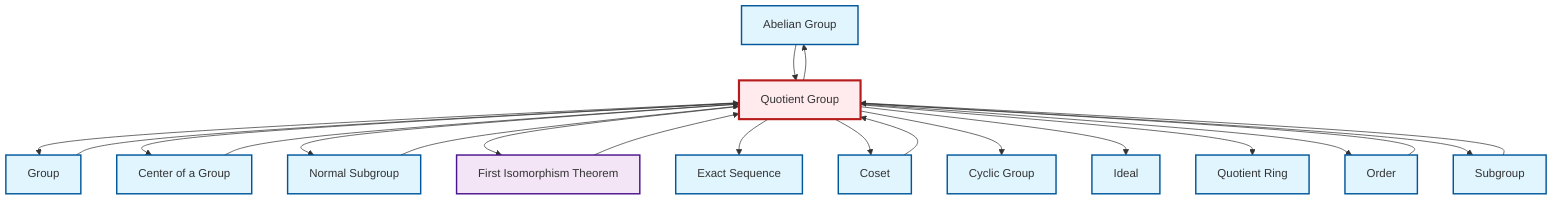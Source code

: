 graph TD
    classDef definition fill:#e1f5fe,stroke:#01579b,stroke-width:2px
    classDef theorem fill:#f3e5f5,stroke:#4a148c,stroke-width:2px
    classDef axiom fill:#fff3e0,stroke:#e65100,stroke-width:2px
    classDef example fill:#e8f5e9,stroke:#1b5e20,stroke-width:2px
    classDef current fill:#ffebee,stroke:#b71c1c,stroke-width:3px
    def-abelian-group["Abelian Group"]:::definition
    def-quotient-ring["Quotient Ring"]:::definition
    def-subgroup["Subgroup"]:::definition
    def-cyclic-group["Cyclic Group"]:::definition
    def-group["Group"]:::definition
    def-center-of-group["Center of a Group"]:::definition
    def-quotient-group["Quotient Group"]:::definition
    thm-first-isomorphism["First Isomorphism Theorem"]:::theorem
    def-exact-sequence["Exact Sequence"]:::definition
    def-normal-subgroup["Normal Subgroup"]:::definition
    def-coset["Coset"]:::definition
    def-order["Order"]:::definition
    def-ideal["Ideal"]:::definition
    def-quotient-group --> def-abelian-group
    def-abelian-group --> def-quotient-group
    thm-first-isomorphism --> def-quotient-group
    def-quotient-group --> def-group
    def-quotient-group --> def-center-of-group
    def-quotient-group --> def-normal-subgroup
    def-quotient-group --> thm-first-isomorphism
    def-center-of-group --> def-quotient-group
    def-order --> def-quotient-group
    def-group --> def-quotient-group
    def-quotient-group --> def-exact-sequence
    def-coset --> def-quotient-group
    def-normal-subgroup --> def-quotient-group
    def-quotient-group --> def-coset
    def-quotient-group --> def-cyclic-group
    def-quotient-group --> def-ideal
    def-quotient-group --> def-quotient-ring
    def-quotient-group --> def-order
    def-subgroup --> def-quotient-group
    def-quotient-group --> def-subgroup
    class def-quotient-group current